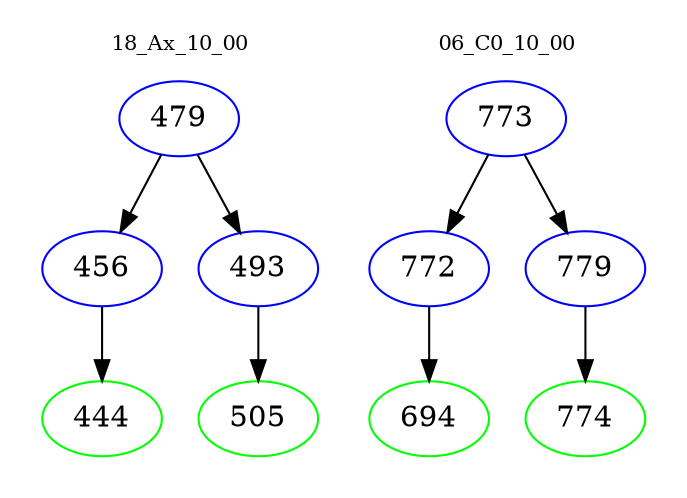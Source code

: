 digraph{
subgraph cluster_0 {
color = white
label = "18_Ax_10_00";
fontsize=10;
T0_479 [label="479", color="blue"]
T0_479 -> T0_456 [color="black"]
T0_456 [label="456", color="blue"]
T0_456 -> T0_444 [color="black"]
T0_444 [label="444", color="green"]
T0_479 -> T0_493 [color="black"]
T0_493 [label="493", color="blue"]
T0_493 -> T0_505 [color="black"]
T0_505 [label="505", color="green"]
}
subgraph cluster_1 {
color = white
label = "06_C0_10_00";
fontsize=10;
T1_773 [label="773", color="blue"]
T1_773 -> T1_772 [color="black"]
T1_772 [label="772", color="blue"]
T1_772 -> T1_694 [color="black"]
T1_694 [label="694", color="green"]
T1_773 -> T1_779 [color="black"]
T1_779 [label="779", color="blue"]
T1_779 -> T1_774 [color="black"]
T1_774 [label="774", color="green"]
}
}
